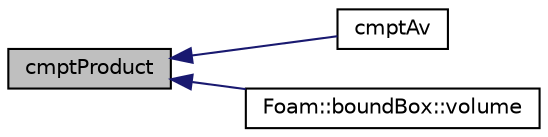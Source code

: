 digraph "cmptProduct"
{
  bgcolor="transparent";
  edge [fontname="Helvetica",fontsize="10",labelfontname="Helvetica",labelfontsize="10"];
  node [fontname="Helvetica",fontsize="10",shape=record];
  rankdir="LR";
  Node142743 [label="cmptProduct",height=0.2,width=0.4,color="black", fillcolor="grey75", style="filled", fontcolor="black"];
  Node142743 -> Node142744 [dir="back",color="midnightblue",fontsize="10",style="solid",fontname="Helvetica"];
  Node142744 [label="cmptAv",height=0.2,width=0.4,color="black",URL="$a21851.html#a577469f94e364d9cbded3b550aece390"];
  Node142743 -> Node142745 [dir="back",color="midnightblue",fontsize="10",style="solid",fontname="Helvetica"];
  Node142745 [label="Foam::boundBox::volume",height=0.2,width=0.4,color="black",URL="$a28253.html#a5dbe6db3402feec9b313a7132237ec6e",tooltip="The volume of the bound box. "];
}

